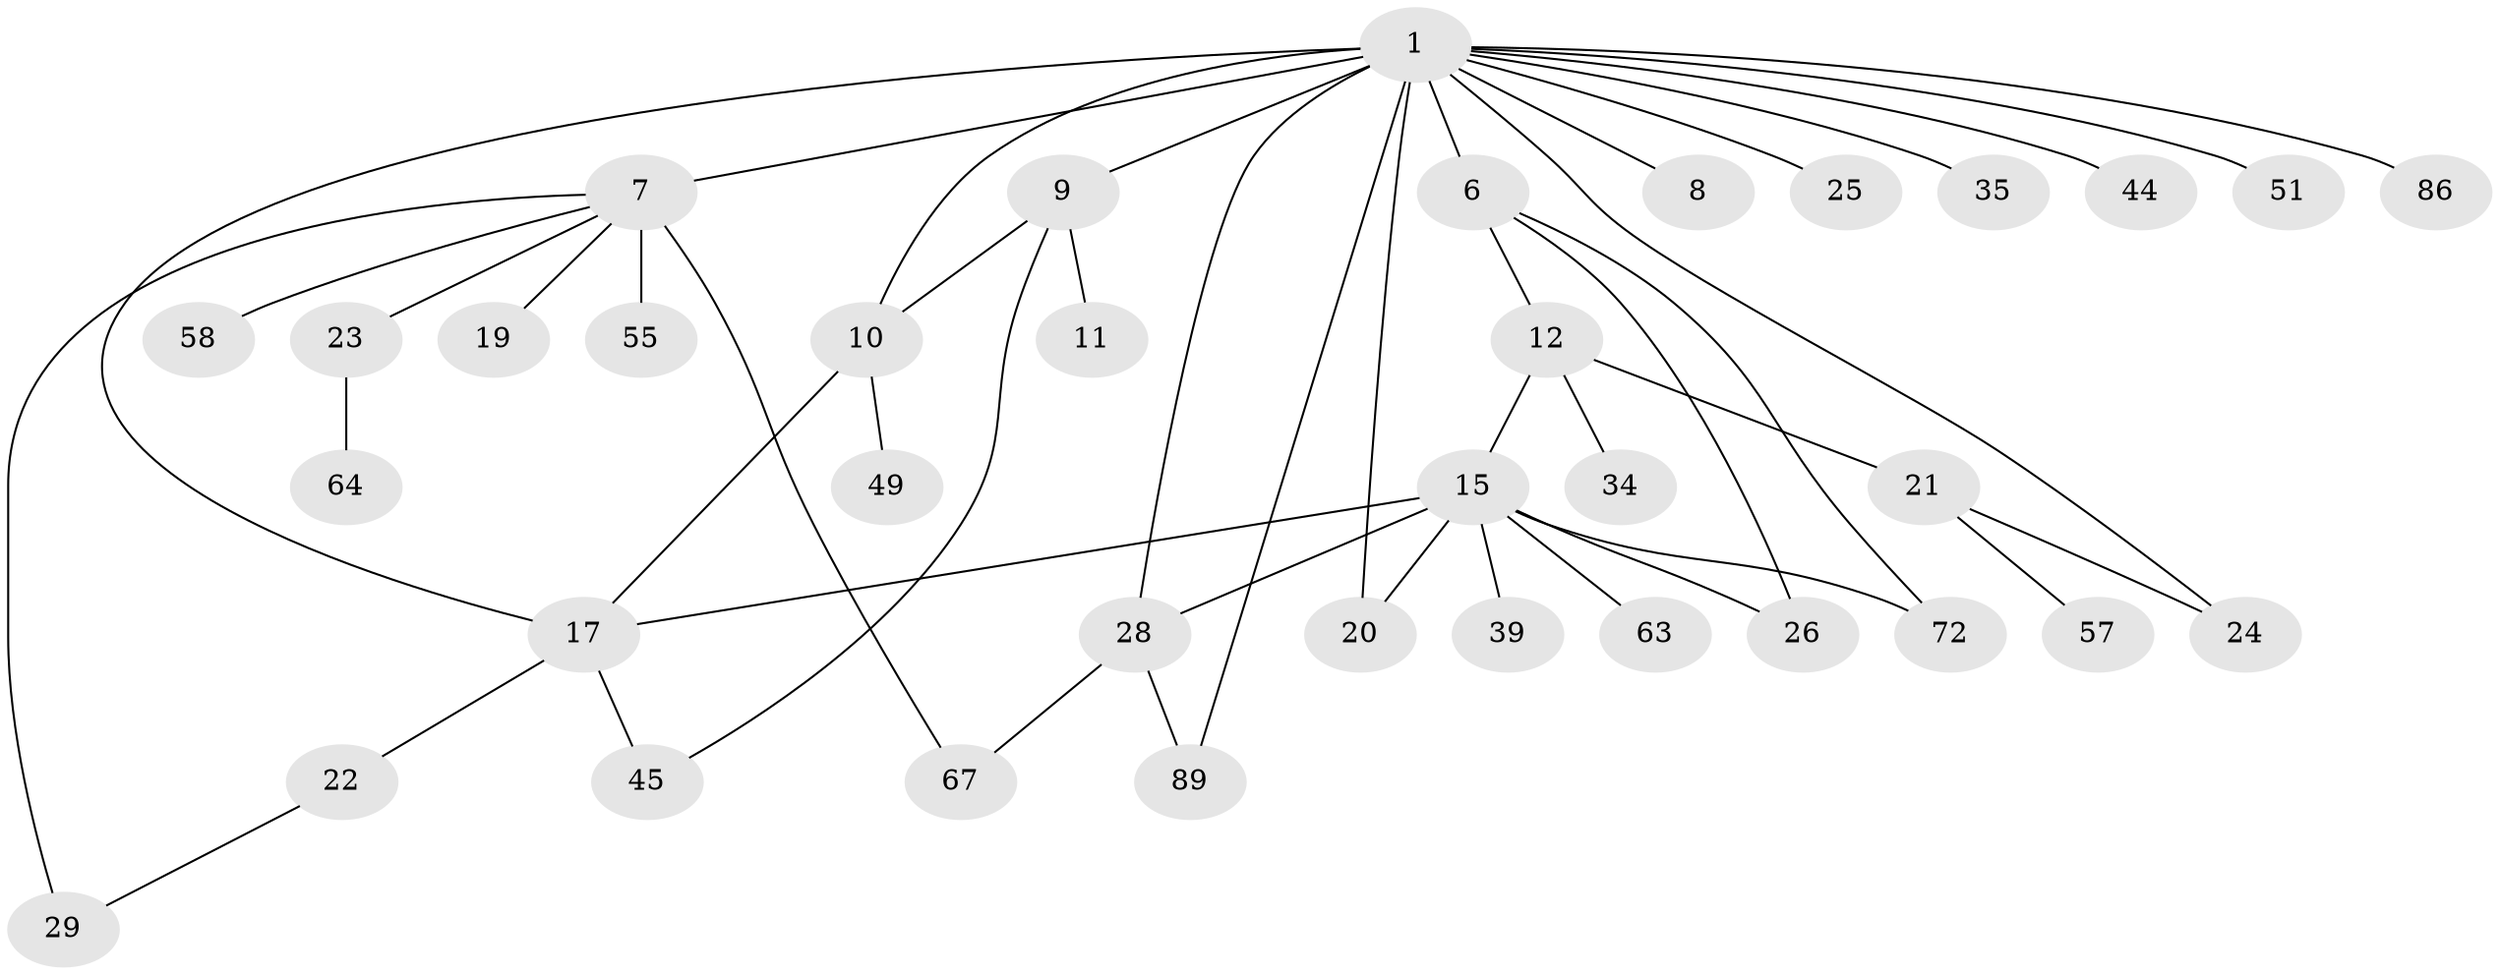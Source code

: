 // original degree distribution, {5: 0.08888888888888889, 4: 0.05555555555555555, 6: 0.044444444444444446, 2: 0.25555555555555554, 1: 0.35555555555555557, 3: 0.2}
// Generated by graph-tools (version 1.1) at 2025/17/03/04/25 18:17:14]
// undirected, 36 vertices, 47 edges
graph export_dot {
graph [start="1"]
  node [color=gray90,style=filled];
  1 [super="+70+18+2"];
  6 [super="+69"];
  7 [super="+84+71+14+74+27"];
  8 [super="+76"];
  9 [super="+59+80+77"];
  10 [super="+31"];
  11;
  12;
  15 [super="+30+16+42"];
  17 [super="+32"];
  19;
  20;
  21;
  22 [super="+33"];
  23 [super="+46+37"];
  24 [super="+87"];
  25;
  26 [super="+65"];
  28 [super="+38+66"];
  29 [super="+53+36"];
  34;
  35 [super="+56+52"];
  39 [super="+68"];
  44 [super="+54+82"];
  45;
  49 [super="+81"];
  51;
  55;
  57;
  58;
  63;
  64;
  67 [super="+78"];
  72 [super="+85"];
  86;
  89;
  1 -- 51;
  1 -- 7 [weight=3];
  1 -- 44 [weight=3];
  1 -- 35;
  1 -- 6;
  1 -- 8;
  1 -- 9;
  1 -- 10;
  1 -- 17;
  1 -- 20;
  1 -- 86;
  1 -- 24;
  1 -- 89;
  1 -- 28 [weight=2];
  1 -- 25;
  6 -- 12;
  6 -- 26;
  6 -- 72;
  7 -- 67;
  7 -- 19;
  7 -- 23;
  7 -- 55;
  7 -- 58;
  7 -- 29;
  9 -- 10;
  9 -- 11;
  9 -- 45;
  10 -- 49;
  10 -- 17;
  12 -- 15;
  12 -- 21;
  12 -- 34;
  15 -- 28 [weight=3];
  15 -- 72;
  15 -- 39;
  15 -- 63;
  15 -- 17;
  15 -- 20;
  15 -- 26;
  17 -- 22;
  17 -- 45;
  21 -- 24;
  21 -- 57;
  22 -- 29;
  23 -- 64;
  28 -- 67;
  28 -- 89;
}

